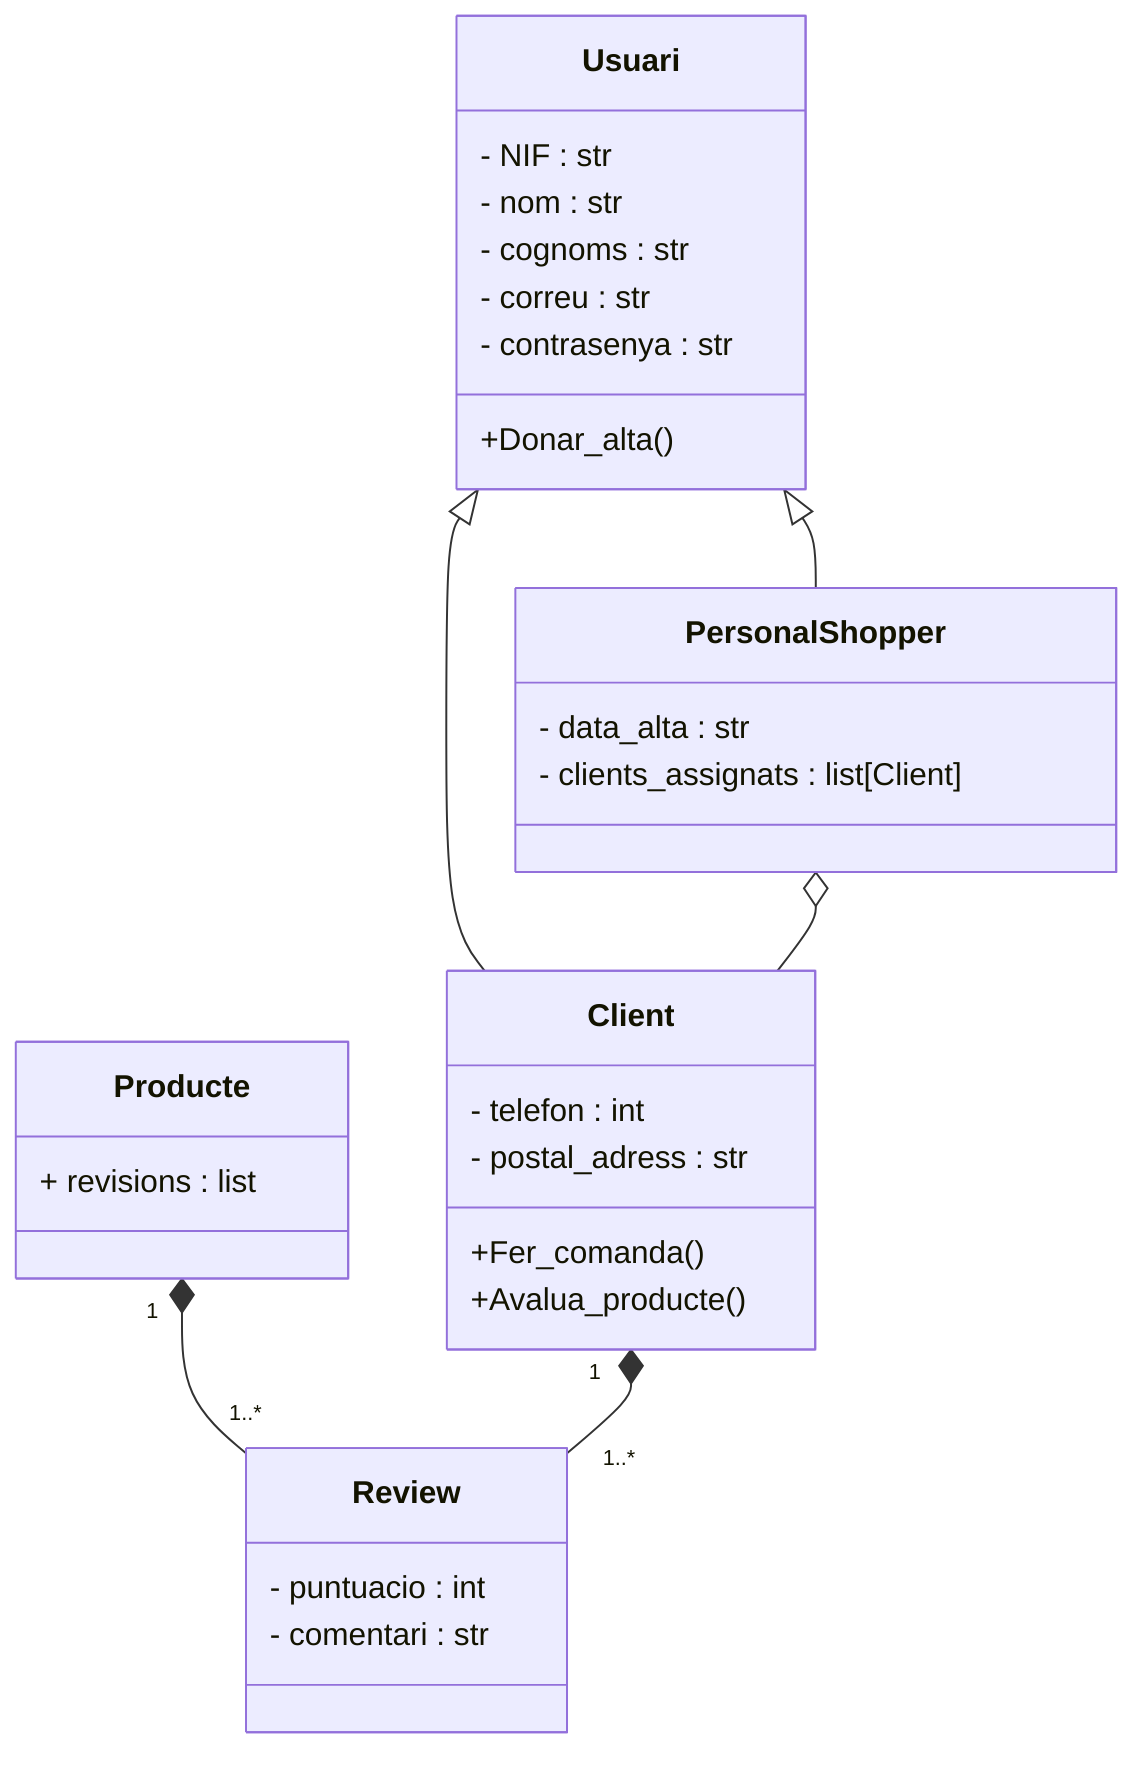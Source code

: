 ---
Title: Diagrama classes Usuaris
---

classDiagram
    class Usuari {
        - NIF : str
        - nom : str
        - cognoms : str
        - correu : str
        - contrasenya : str
    }
    class Client{
        - telefon : int
        - postal_adress : str
    }
    class PersonalShopper{
        - data_alta : str
        - clients_assignats : list[Client]
    }
    class Review{
        - puntuacio : int
        - comentari : str
    }
    %%Canvis de la classe Producte de l'exercici anterior: se li ha afegit l'atribut "revisions"
    class Producte{
        + revisions : list 
    }
    
    Usuari <|-- PersonalShopper
    Usuari <|-- Client
    PersonalShopper o-- Client  
    Producte "1" *-- "1..*"Review
    Client "1" *-- "1..*"Review
    
    Usuari: +Donar_alta()
    Client: +Fer_comanda()
    Client: +Avalua_producte()